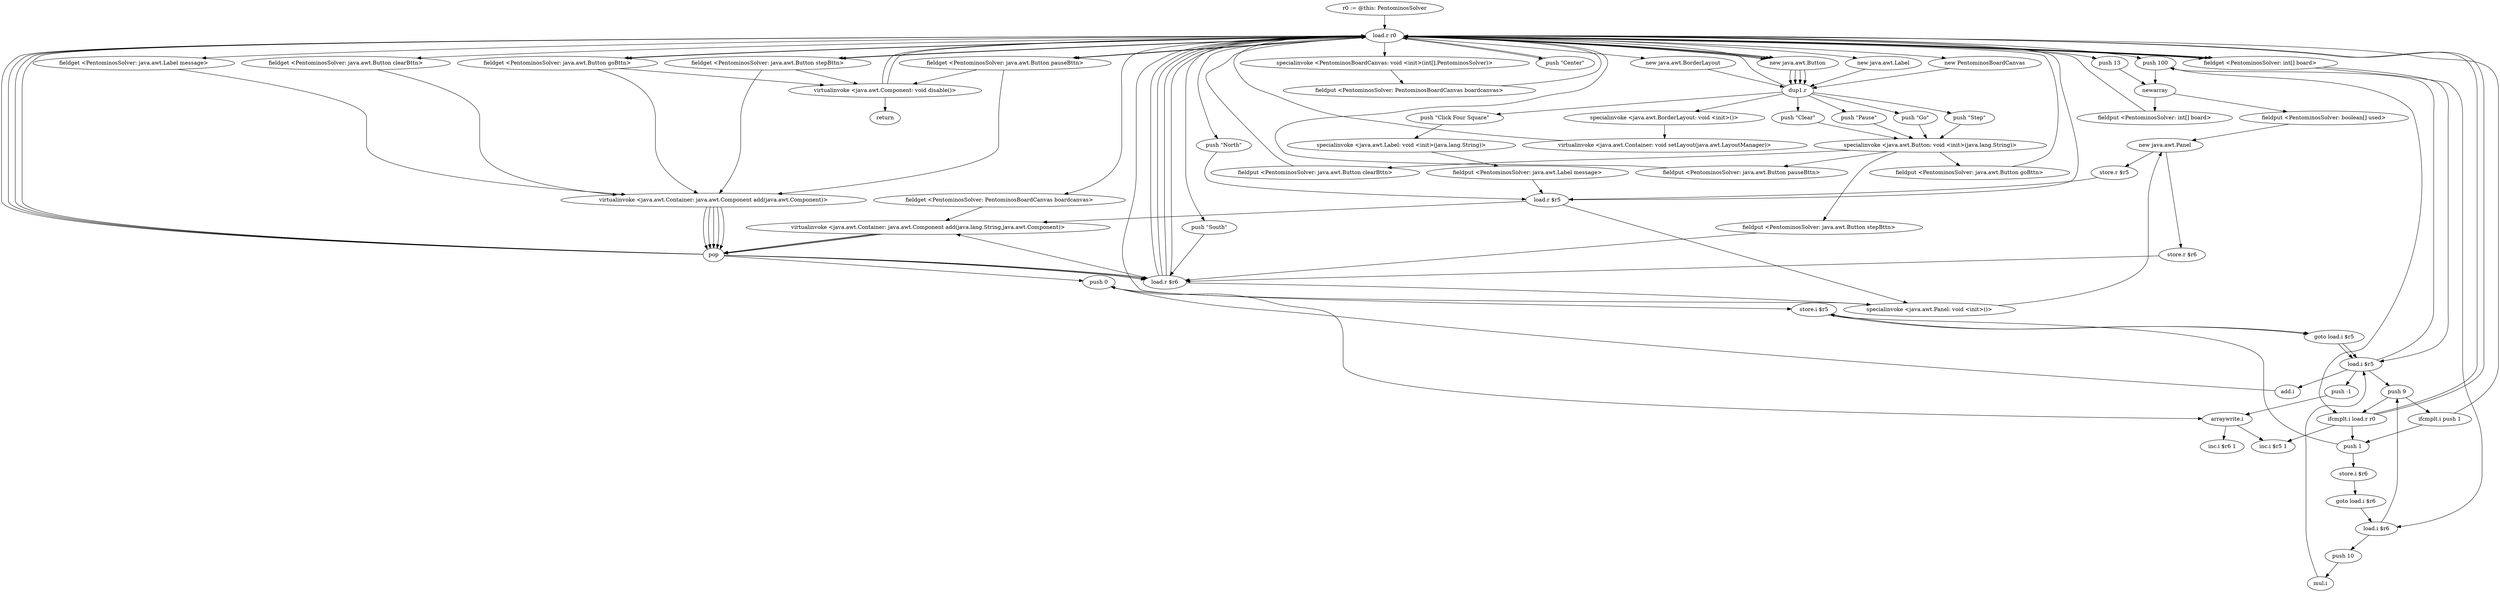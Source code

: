 digraph "" {
    "r0 := @this: PentominosSolver"
    "load.r r0"
    "r0 := @this: PentominosSolver"->"load.r r0";
    "push 100"
    "load.r r0"->"push 100";
    "newarray"
    "push 100"->"newarray";
    "fieldput <PentominosSolver: int[] board>"
    "newarray"->"fieldput <PentominosSolver: int[] board>";
    "fieldput <PentominosSolver: int[] board>"->"load.r r0";
    "push 13"
    "load.r r0"->"push 13";
    "push 13"->"newarray";
    "fieldput <PentominosSolver: boolean[] used>"
    "newarray"->"fieldput <PentominosSolver: boolean[] used>";
    "new java.awt.Panel"
    "fieldput <PentominosSolver: boolean[] used>"->"new java.awt.Panel";
    "store.r $r5"
    "new java.awt.Panel"->"store.r $r5";
    "load.r $r5"
    "store.r $r5"->"load.r $r5";
    "specialinvoke <java.awt.Panel: void <init>()>"
    "load.r $r5"->"specialinvoke <java.awt.Panel: void <init>()>";
    "specialinvoke <java.awt.Panel: void <init>()>"->"new java.awt.Panel";
    "store.r $r6"
    "new java.awt.Panel"->"store.r $r6";
    "load.r $r6"
    "store.r $r6"->"load.r $r6";
    "load.r $r6"->"specialinvoke <java.awt.Panel: void <init>()>";
    "specialinvoke <java.awt.Panel: void <init>()>"->"load.r r0";
    "new java.awt.BorderLayout"
    "load.r r0"->"new java.awt.BorderLayout";
    "dup1.r"
    "new java.awt.BorderLayout"->"dup1.r";
    "specialinvoke <java.awt.BorderLayout: void <init>()>"
    "dup1.r"->"specialinvoke <java.awt.BorderLayout: void <init>()>";
    "virtualinvoke <java.awt.Container: void setLayout(java.awt.LayoutManager)>"
    "specialinvoke <java.awt.BorderLayout: void <init>()>"->"virtualinvoke <java.awt.Container: void setLayout(java.awt.LayoutManager)>";
    "virtualinvoke <java.awt.Container: void setLayout(java.awt.LayoutManager)>"->"load.r r0";
    "push \"South\""
    "load.r r0"->"push \"South\"";
    "push \"South\""->"load.r $r6";
    "virtualinvoke <java.awt.Container: java.awt.Component add(java.lang.String,java.awt.Component)>"
    "load.r $r6"->"virtualinvoke <java.awt.Container: java.awt.Component add(java.lang.String,java.awt.Component)>";
    "pop"
    "virtualinvoke <java.awt.Container: java.awt.Component add(java.lang.String,java.awt.Component)>"->"pop";
    "pop"->"load.r r0";
    "push \"North\""
    "load.r r0"->"push \"North\"";
    "push \"North\""->"load.r $r5";
    "load.r $r5"->"virtualinvoke <java.awt.Container: java.awt.Component add(java.lang.String,java.awt.Component)>";
    "virtualinvoke <java.awt.Container: java.awt.Component add(java.lang.String,java.awt.Component)>"->"pop";
    "pop"->"load.r r0";
    "new java.awt.Button"
    "load.r r0"->"new java.awt.Button";
    "new java.awt.Button"->"dup1.r";
    "push \"Clear\""
    "dup1.r"->"push \"Clear\"";
    "specialinvoke <java.awt.Button: void <init>(java.lang.String)>"
    "push \"Clear\""->"specialinvoke <java.awt.Button: void <init>(java.lang.String)>";
    "fieldput <PentominosSolver: java.awt.Button clearBttn>"
    "specialinvoke <java.awt.Button: void <init>(java.lang.String)>"->"fieldput <PentominosSolver: java.awt.Button clearBttn>";
    "fieldput <PentominosSolver: java.awt.Button clearBttn>"->"load.r r0";
    "load.r r0"->"new java.awt.Button";
    "new java.awt.Button"->"dup1.r";
    "push \"Pause\""
    "dup1.r"->"push \"Pause\"";
    "push \"Pause\""->"specialinvoke <java.awt.Button: void <init>(java.lang.String)>";
    "fieldput <PentominosSolver: java.awt.Button pauseBttn>"
    "specialinvoke <java.awt.Button: void <init>(java.lang.String)>"->"fieldput <PentominosSolver: java.awt.Button pauseBttn>";
    "fieldput <PentominosSolver: java.awt.Button pauseBttn>"->"load.r r0";
    "load.r r0"->"new java.awt.Button";
    "new java.awt.Button"->"dup1.r";
    "push \"Go\""
    "dup1.r"->"push \"Go\"";
    "push \"Go\""->"specialinvoke <java.awt.Button: void <init>(java.lang.String)>";
    "fieldput <PentominosSolver: java.awt.Button goBttn>"
    "specialinvoke <java.awt.Button: void <init>(java.lang.String)>"->"fieldput <PentominosSolver: java.awt.Button goBttn>";
    "fieldput <PentominosSolver: java.awt.Button goBttn>"->"load.r r0";
    "load.r r0"->"new java.awt.Button";
    "new java.awt.Button"->"dup1.r";
    "push \"Step\""
    "dup1.r"->"push \"Step\"";
    "push \"Step\""->"specialinvoke <java.awt.Button: void <init>(java.lang.String)>";
    "fieldput <PentominosSolver: java.awt.Button stepBttn>"
    "specialinvoke <java.awt.Button: void <init>(java.lang.String)>"->"fieldput <PentominosSolver: java.awt.Button stepBttn>";
    "fieldput <PentominosSolver: java.awt.Button stepBttn>"->"load.r $r6";
    "load.r $r6"->"load.r r0";
    "fieldget <PentominosSolver: java.awt.Button clearBttn>"
    "load.r r0"->"fieldget <PentominosSolver: java.awt.Button clearBttn>";
    "virtualinvoke <java.awt.Container: java.awt.Component add(java.awt.Component)>"
    "fieldget <PentominosSolver: java.awt.Button clearBttn>"->"virtualinvoke <java.awt.Container: java.awt.Component add(java.awt.Component)>";
    "virtualinvoke <java.awt.Container: java.awt.Component add(java.awt.Component)>"->"pop";
    "pop"->"load.r $r6";
    "load.r $r6"->"load.r r0";
    "fieldget <PentominosSolver: java.awt.Button pauseBttn>"
    "load.r r0"->"fieldget <PentominosSolver: java.awt.Button pauseBttn>";
    "fieldget <PentominosSolver: java.awt.Button pauseBttn>"->"virtualinvoke <java.awt.Container: java.awt.Component add(java.awt.Component)>";
    "virtualinvoke <java.awt.Container: java.awt.Component add(java.awt.Component)>"->"pop";
    "pop"->"load.r $r6";
    "load.r $r6"->"load.r r0";
    "fieldget <PentominosSolver: java.awt.Button goBttn>"
    "load.r r0"->"fieldget <PentominosSolver: java.awt.Button goBttn>";
    "fieldget <PentominosSolver: java.awt.Button goBttn>"->"virtualinvoke <java.awt.Container: java.awt.Component add(java.awt.Component)>";
    "virtualinvoke <java.awt.Container: java.awt.Component add(java.awt.Component)>"->"pop";
    "pop"->"load.r $r6";
    "load.r $r6"->"load.r r0";
    "fieldget <PentominosSolver: java.awt.Button stepBttn>"
    "load.r r0"->"fieldget <PentominosSolver: java.awt.Button stepBttn>";
    "fieldget <PentominosSolver: java.awt.Button stepBttn>"->"virtualinvoke <java.awt.Container: java.awt.Component add(java.awt.Component)>";
    "virtualinvoke <java.awt.Container: java.awt.Component add(java.awt.Component)>"->"pop";
    "pop"->"load.r r0";
    "new java.awt.Label"
    "load.r r0"->"new java.awt.Label";
    "new java.awt.Label"->"dup1.r";
    "push \"Click Four Square\""
    "dup1.r"->"push \"Click Four Square\"";
    "specialinvoke <java.awt.Label: void <init>(java.lang.String)>"
    "push \"Click Four Square\""->"specialinvoke <java.awt.Label: void <init>(java.lang.String)>";
    "fieldput <PentominosSolver: java.awt.Label message>"
    "specialinvoke <java.awt.Label: void <init>(java.lang.String)>"->"fieldput <PentominosSolver: java.awt.Label message>";
    "fieldput <PentominosSolver: java.awt.Label message>"->"load.r $r5";
    "load.r $r5"->"load.r r0";
    "fieldget <PentominosSolver: java.awt.Label message>"
    "load.r r0"->"fieldget <PentominosSolver: java.awt.Label message>";
    "fieldget <PentominosSolver: java.awt.Label message>"->"virtualinvoke <java.awt.Container: java.awt.Component add(java.awt.Component)>";
    "virtualinvoke <java.awt.Container: java.awt.Component add(java.awt.Component)>"->"pop";
    "pop"->"load.r r0";
    "new PentominosBoardCanvas"
    "load.r r0"->"new PentominosBoardCanvas";
    "new PentominosBoardCanvas"->"dup1.r";
    "dup1.r"->"load.r r0";
    "fieldget <PentominosSolver: int[] board>"
    "load.r r0"->"fieldget <PentominosSolver: int[] board>";
    "fieldget <PentominosSolver: int[] board>"->"load.r r0";
    "specialinvoke <PentominosBoardCanvas: void <init>(int[],PentominosSolver)>"
    "load.r r0"->"specialinvoke <PentominosBoardCanvas: void <init>(int[],PentominosSolver)>";
    "fieldput <PentominosSolver: PentominosBoardCanvas boardcanvas>"
    "specialinvoke <PentominosBoardCanvas: void <init>(int[],PentominosSolver)>"->"fieldput <PentominosSolver: PentominosBoardCanvas boardcanvas>";
    "fieldput <PentominosSolver: PentominosBoardCanvas boardcanvas>"->"load.r r0";
    "push \"Center\""
    "load.r r0"->"push \"Center\"";
    "push \"Center\""->"load.r r0";
    "fieldget <PentominosSolver: PentominosBoardCanvas boardcanvas>"
    "load.r r0"->"fieldget <PentominosSolver: PentominosBoardCanvas boardcanvas>";
    "fieldget <PentominosSolver: PentominosBoardCanvas boardcanvas>"->"virtualinvoke <java.awt.Container: java.awt.Component add(java.lang.String,java.awt.Component)>";
    "virtualinvoke <java.awt.Container: java.awt.Component add(java.lang.String,java.awt.Component)>"->"pop";
    "push 0"
    "pop"->"push 0";
    "store.i $r5"
    "push 0"->"store.i $r5";
    "goto load.i $r5"
    "store.i $r5"->"goto load.i $r5";
    "load.i $r5"
    "goto load.i $r5"->"load.i $r5";
    "load.i $r5"->"push 100";
    "ifcmplt.i load.r r0"
    "push 100"->"ifcmplt.i load.r r0";
    "push 1"
    "ifcmplt.i load.r r0"->"push 1";
    "push 1"->"store.i $r5";
    "store.i $r5"->"goto load.i $r5";
    "goto load.i $r5"->"load.i $r5";
    "push 9"
    "load.i $r5"->"push 9";
    "ifcmplt.i push 1"
    "push 9"->"ifcmplt.i push 1";
    "ifcmplt.i push 1"->"load.r r0";
    "load.r r0"->"fieldget <PentominosSolver: java.awt.Button stepBttn>";
    "virtualinvoke <java.awt.Component: void disable()>"
    "fieldget <PentominosSolver: java.awt.Button stepBttn>"->"virtualinvoke <java.awt.Component: void disable()>";
    "virtualinvoke <java.awt.Component: void disable()>"->"load.r r0";
    "load.r r0"->"fieldget <PentominosSolver: java.awt.Button goBttn>";
    "fieldget <PentominosSolver: java.awt.Button goBttn>"->"virtualinvoke <java.awt.Component: void disable()>";
    "virtualinvoke <java.awt.Component: void disable()>"->"load.r r0";
    "load.r r0"->"fieldget <PentominosSolver: java.awt.Button pauseBttn>";
    "fieldget <PentominosSolver: java.awt.Button pauseBttn>"->"virtualinvoke <java.awt.Component: void disable()>";
    "return"
    "virtualinvoke <java.awt.Component: void disable()>"->"return";
    "ifcmplt.i push 1"->"push 1";
    "store.i $r6"
    "push 1"->"store.i $r6";
    "goto load.i $r6"
    "store.i $r6"->"goto load.i $r6";
    "load.i $r6"
    "goto load.i $r6"->"load.i $r6";
    "load.i $r6"->"push 9";
    "push 9"->"ifcmplt.i load.r r0";
    "inc.i $r5 1"
    "ifcmplt.i load.r r0"->"inc.i $r5 1";
    "ifcmplt.i load.r r0"->"load.r r0";
    "load.r r0"->"fieldget <PentominosSolver: int[] board>";
    "fieldget <PentominosSolver: int[] board>"->"load.i $r6";
    "push 10"
    "load.i $r6"->"push 10";
    "mul.i"
    "push 10"->"mul.i";
    "mul.i"->"load.i $r5";
    "add.i"
    "load.i $r5"->"add.i";
    "add.i"->"push 0";
    "arraywrite.i"
    "push 0"->"arraywrite.i";
    "inc.i $r6 1"
    "arraywrite.i"->"inc.i $r6 1";
    "ifcmplt.i load.r r0"->"load.r r0";
    "load.r r0"->"fieldget <PentominosSolver: int[] board>";
    "fieldget <PentominosSolver: int[] board>"->"load.i $r5";
    "push -1"
    "load.i $r5"->"push -1";
    "push -1"->"arraywrite.i";
    "arraywrite.i"->"inc.i $r5 1";
}
